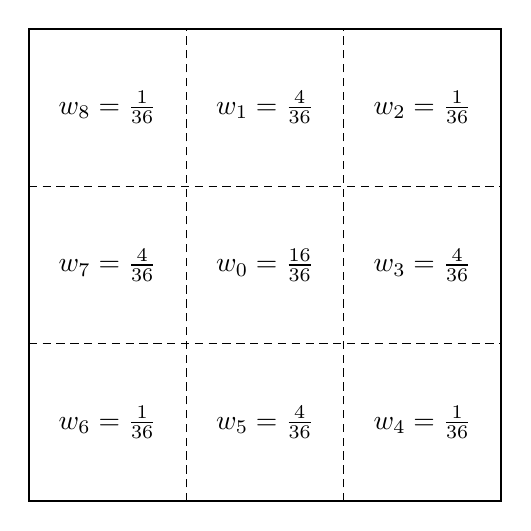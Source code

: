 ﻿\begin{tikzpicture}[scale=2]

\draw [densely dashed] (-1,-1) grid ++(3,3);
\draw [thick] (-1,-1) rectangle ++(3,3);


\foreach \vx/\vy/\N/\i in {0/0/\frac{16}{36}/0, 0/1/\frac{4}{36}/1, 1/1/\frac{1}{36}/2, 1/0/\frac{4}{36}/3, 1/-1/\frac{1}{36}/4, 0/-1/\frac{4}{36}/5, -1/-1/\frac{1}{36}/6, -1/0/\frac{4}{36}/7, -1/1/\frac{1}{36}/8 }
{
  \node at ($(0.5,0.5) + (\vx, \vy)$) {$w_\i = \N$};
};

\end{tikzpicture}
